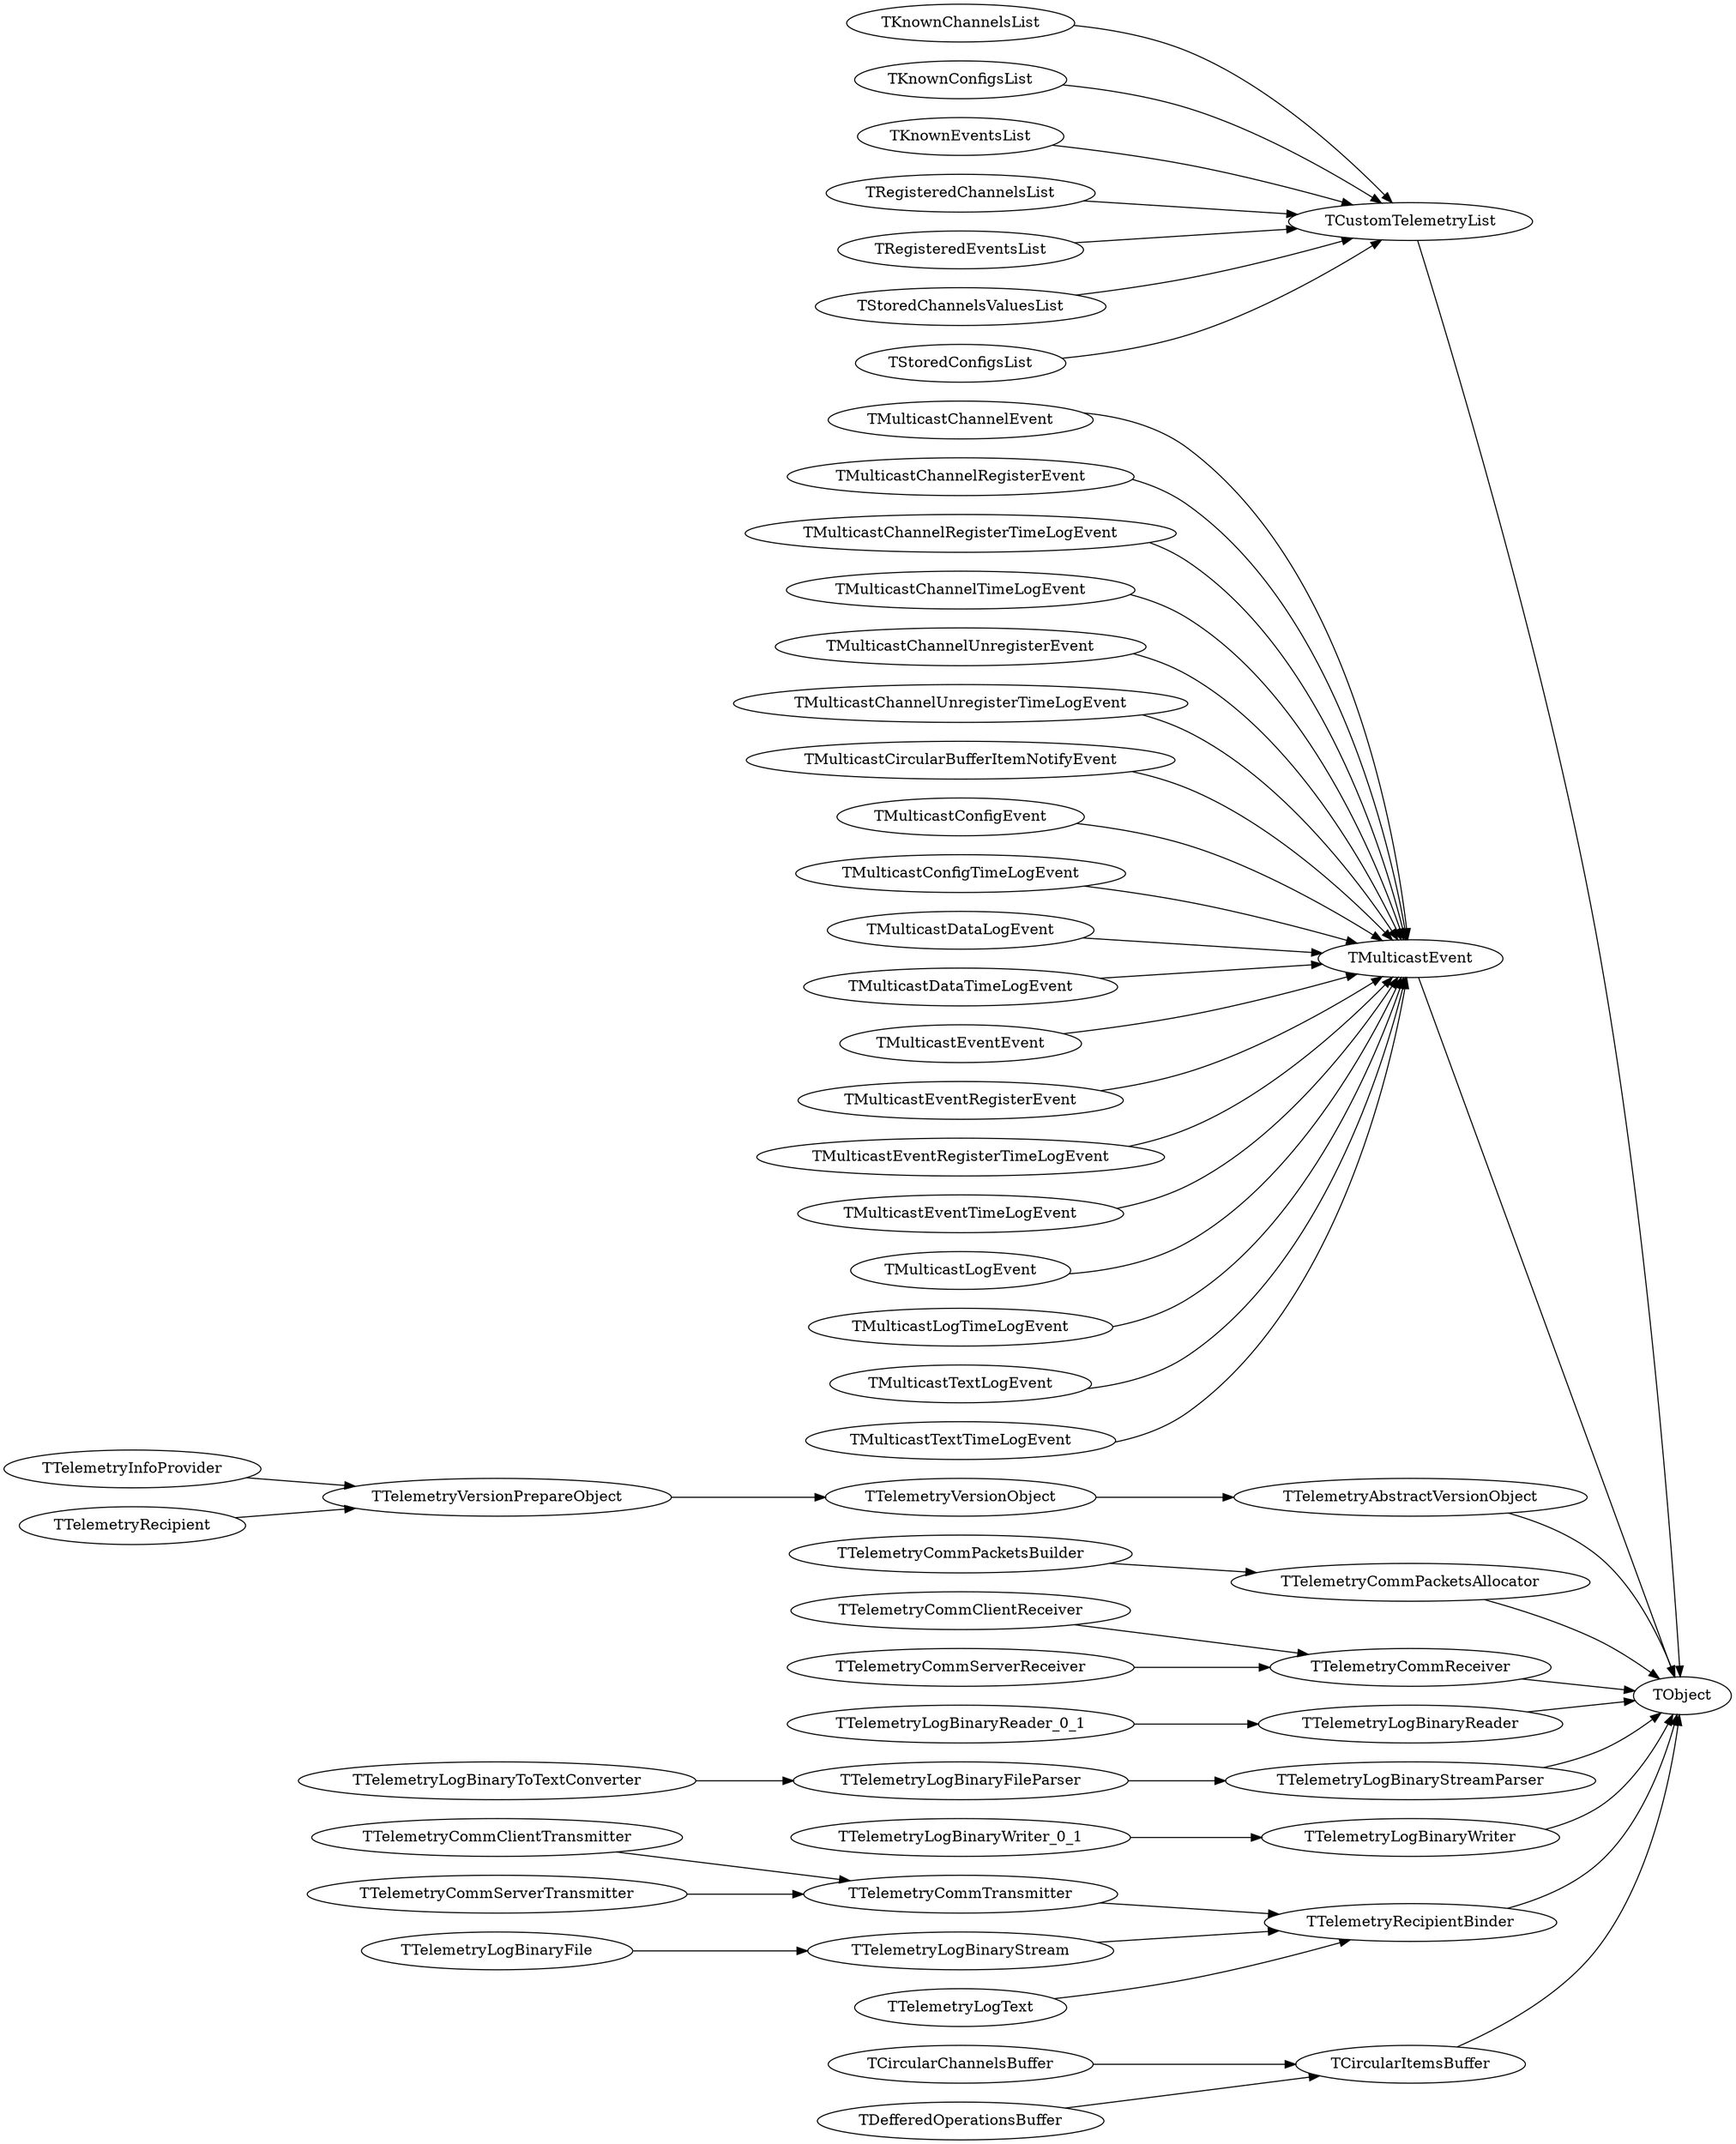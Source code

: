 DiGraph Classes {
rankdir="LR"
  TCircularItemsBuffer -> TObject
  TCircularItemsBuffer [href="TelemetryCommCircularBuffers.TCircularItemsBuffer.html"]
  TCircularChannelsBuffer -> TCircularItemsBuffer
  TCircularChannelsBuffer [href="TelemetryCommCircularBuffers.TCircularChannelsBuffer.html"]
  TDefferedOperationsBuffer -> TCircularItemsBuffer
  TDefferedOperationsBuffer [href="TelemetryCommCircularBuffers.TDefferedOperationsBuffer.html"]
  TCustomTelemetryList -> TObject
  TCustomTelemetryList [href="TelemetryLists.TCustomTelemetryList.html"]
  TKnownChannelsList -> TCustomTelemetryList
  TKnownChannelsList [href="TelemetryLists.TKnownChannelsList.html"]
  TKnownConfigsList -> TCustomTelemetryList
  TKnownConfigsList [href="TelemetryLists.TKnownConfigsList.html"]
  TKnownEventsList -> TCustomTelemetryList
  TKnownEventsList [href="TelemetryLists.TKnownEventsList.html"]
  TRegisteredChannelsList -> TCustomTelemetryList
  TRegisteredChannelsList [href="TelemetryLists.TRegisteredChannelsList.html"]
  TRegisteredEventsList -> TCustomTelemetryList
  TRegisteredEventsList [href="TelemetryLists.TRegisteredEventsList.html"]
  TStoredChannelsValuesList -> TCustomTelemetryList
  TStoredChannelsValuesList [href="TelemetryLists.TStoredChannelsValuesList.html"]
  TStoredConfigsList -> TCustomTelemetryList
  TStoredConfigsList [href="TelemetryLists.TStoredConfigsList.html"]
  TMulticastEvent -> TObject
  TMulticastEvent [href="TelemetryCommon.TMulticastEvent.html"]
  TMulticastChannelEvent -> TMulticastEvent
  TMulticastChannelEvent [href="TelemetryRecipient.TMulticastChannelEvent.html"]
  TMulticastChannelRegisterEvent -> TMulticastEvent
  TMulticastChannelRegisterEvent [href="TelemetryRecipient.TMulticastChannelRegisterEvent.html"]
  TMulticastChannelRegisterTimeLogEvent -> TMulticastEvent
  TMulticastChannelRegisterTimeLogEvent [href="TelemetryLogBinaryParser.TMulticastChannelRegisterTimeLogEvent.html"]
  TMulticastChannelTimeLogEvent -> TMulticastEvent
  TMulticastChannelTimeLogEvent [href="TelemetryLogBinaryParser.TMulticastChannelTimeLogEvent.html"]
  TMulticastChannelUnregisterEvent -> TMulticastEvent
  TMulticastChannelUnregisterEvent [href="TelemetryRecipient.TMulticastChannelUnregisterEvent.html"]
  TMulticastChannelUnregisterTimeLogEvent -> TMulticastEvent
  TMulticastChannelUnregisterTimeLogEvent [href="TelemetryLogBinaryParser.TMulticastChannelUnregisterTimeLogEvent.html"]
  TMulticastCircularBufferItemNotifyEvent -> TMulticastEvent
  TMulticastCircularBufferItemNotifyEvent [href="TelemetryCommCircularBuffers.TMulticastCircularBufferItemNotifyEvent.html"]
  TMulticastConfigEvent -> TMulticastEvent
  TMulticastConfigEvent [href="TelemetryRecipient.TMulticastConfigEvent.html"]
  TMulticastConfigTimeLogEvent -> TMulticastEvent
  TMulticastConfigTimeLogEvent [href="TelemetryLogBinaryParser.TMulticastConfigTimeLogEvent.html"]
  TMulticastDataLogEvent -> TMulticastEvent
  TMulticastDataLogEvent [href="TelemetryLogBinaryParser.TMulticastDataLogEvent.html"]
  TMulticastDataTimeLogEvent -> TMulticastEvent
  TMulticastDataTimeLogEvent [href="TelemetryLogBinaryParser.TMulticastDataTimeLogEvent.html"]
  TMulticastEventEvent -> TMulticastEvent
  TMulticastEventEvent [href="TelemetryRecipient.TMulticastEventEvent.html"]
  TMulticastEventRegisterEvent -> TMulticastEvent
  TMulticastEventRegisterEvent [href="TelemetryRecipient.TMulticastEventRegisterEvent.html"]
  TMulticastEventRegisterTimeLogEvent -> TMulticastEvent
  TMulticastEventRegisterTimeLogEvent [href="TelemetryLogBinaryParser.TMulticastEventRegisterTimeLogEvent.html"]
  TMulticastEventTimeLogEvent -> TMulticastEvent
  TMulticastEventTimeLogEvent [href="TelemetryLogBinaryParser.TMulticastEventTimeLogEvent.html"]
  TMulticastLogEvent -> TMulticastEvent
  TMulticastLogEvent [href="TelemetryRecipient.TMulticastLogEvent.html"]
  TMulticastLogTimeLogEvent -> TMulticastEvent
  TMulticastLogTimeLogEvent [href="TelemetryLogBinaryParser.TMulticastLogTimeLogEvent.html"]
  TMulticastTextLogEvent -> TMulticastEvent
  TMulticastTextLogEvent [href="TelemetryLogBinaryParser.TMulticastTextLogEvent.html"]
  TMulticastTextTimeLogEvent -> TMulticastEvent
  TMulticastTextTimeLogEvent [href="TelemetryLogBinaryParser.TMulticastTextTimeLogEvent.html"]
  TTelemetryAbstractVersionObject -> TObject
  TTelemetryAbstractVersionObject [href="TelemetryVersionObjects.TTelemetryAbstractVersionObject.html"]
  TTelemetryVersionObject -> TTelemetryAbstractVersionObject
  TTelemetryVersionObject [href="TelemetryVersionObjects.TTelemetryVersionObject.html"]
  TTelemetryVersionPrepareObject -> TTelemetryVersionObject
  TTelemetryVersionPrepareObject [href="TelemetryVersionObjects.TTelemetryVersionPrepareObject.html"]
  TTelemetryInfoProvider -> TTelemetryVersionPrepareObject
  TTelemetryInfoProvider [href="TelemetryInfoProvider.TTelemetryInfoProvider.html"]
  TTelemetryRecipient -> TTelemetryVersionPrepareObject
  TTelemetryRecipient [href="TelemetryRecipient.TTelemetryRecipient.html"]
  TTelemetryCommPacketsAllocator -> TObject
  TTelemetryCommPacketsAllocator [href="TelemetryCommPacketsAllocator.TTelemetryCommPacketsAllocator.html"]
  TTelemetryCommPacketsBuilder -> TTelemetryCommPacketsAllocator
  TTelemetryCommPacketsBuilder [href="TelemetryCommPacketsBuilder.TTelemetryCommPacketsBuilder.html"]
  TTelemetryCommReceiver -> TObject
  TTelemetryCommReceiver [href="TelemetryCommReceiver.TTelemetryCommReceiver.html"]
  TTelemetryCommClientReceiver -> TTelemetryCommReceiver
  TTelemetryCommClientReceiver [href="TelemetryCommReceiver.TTelemetryCommClientReceiver.html"]
  TTelemetryCommServerReceiver -> TTelemetryCommReceiver
  TTelemetryCommServerReceiver [href="TelemetryCommReceiver.TTelemetryCommServerReceiver.html"]
  TTelemetryLogBinaryReader -> TObject
  TTelemetryLogBinaryReader [href="TelemetryLogBinaryParser.TTelemetryLogBinaryReader.html"]
  TTelemetryLogBinaryReader_0_1 -> TTelemetryLogBinaryReader
  TTelemetryLogBinaryReader_0_1 [href="TelemetryLogBinaryParser.TTelemetryLogBinaryReader_0_1.html"]
  TTelemetryLogBinaryStreamParser -> TObject
  TTelemetryLogBinaryStreamParser [href="TelemetryLogBinaryParser.TTelemetryLogBinaryStreamParser.html"]
  TTelemetryLogBinaryFileParser -> TTelemetryLogBinaryStreamParser
  TTelemetryLogBinaryFileParser [href="TelemetryLogBinaryParser.TTelemetryLogBinaryFileParser.html"]
  TTelemetryLogBinaryToTextConverter -> TTelemetryLogBinaryFileParser
  TTelemetryLogBinaryToTextConverter [href="TelemetryLogBinaryParser.TTelemetryLogBinaryToTextConverter.html"]
  TTelemetryLogBinaryWriter -> TObject
  TTelemetryLogBinaryWriter [href="TelemetryLogBinary.TTelemetryLogBinaryWriter.html"]
  TTelemetryLogBinaryWriter_0_1 -> TTelemetryLogBinaryWriter
  TTelemetryLogBinaryWriter_0_1 [href="TelemetryLogBinary.TTelemetryLogBinaryWriter_0_1.html"]
  TTelemetryRecipientBinder -> TObject
  TTelemetryRecipientBinder [href="TelemetryRecipientBinder.TTelemetryRecipientBinder.html"]
  TTelemetryCommTransmitter -> TTelemetryRecipientBinder
  TTelemetryCommTransmitter [href="TelemetryCommTransmitter.TTelemetryCommTransmitter.html"]
  TTelemetryCommClientTransmitter -> TTelemetryCommTransmitter
  TTelemetryCommClientTransmitter [href="TelemetryCommTransmitter.TTelemetryCommClientTransmitter.html"]
  TTelemetryCommServerTransmitter -> TTelemetryCommTransmitter
  TTelemetryCommServerTransmitter [href="TelemetryCommTransmitter.TTelemetryCommServerTransmitter.html"]
  TTelemetryLogBinaryStream -> TTelemetryRecipientBinder
  TTelemetryLogBinaryStream [href="TelemetryLogBinary.TTelemetryLogBinaryStream.html"]
  TTelemetryLogBinaryFile -> TTelemetryLogBinaryStream
  TTelemetryLogBinaryFile [href="TelemetryLogBinary.TTelemetryLogBinaryFile.html"]
  TTelemetryLogText -> TTelemetryRecipientBinder
  TTelemetryLogText [href="TelemetryLogText.TTelemetryLogText.html"]
}
